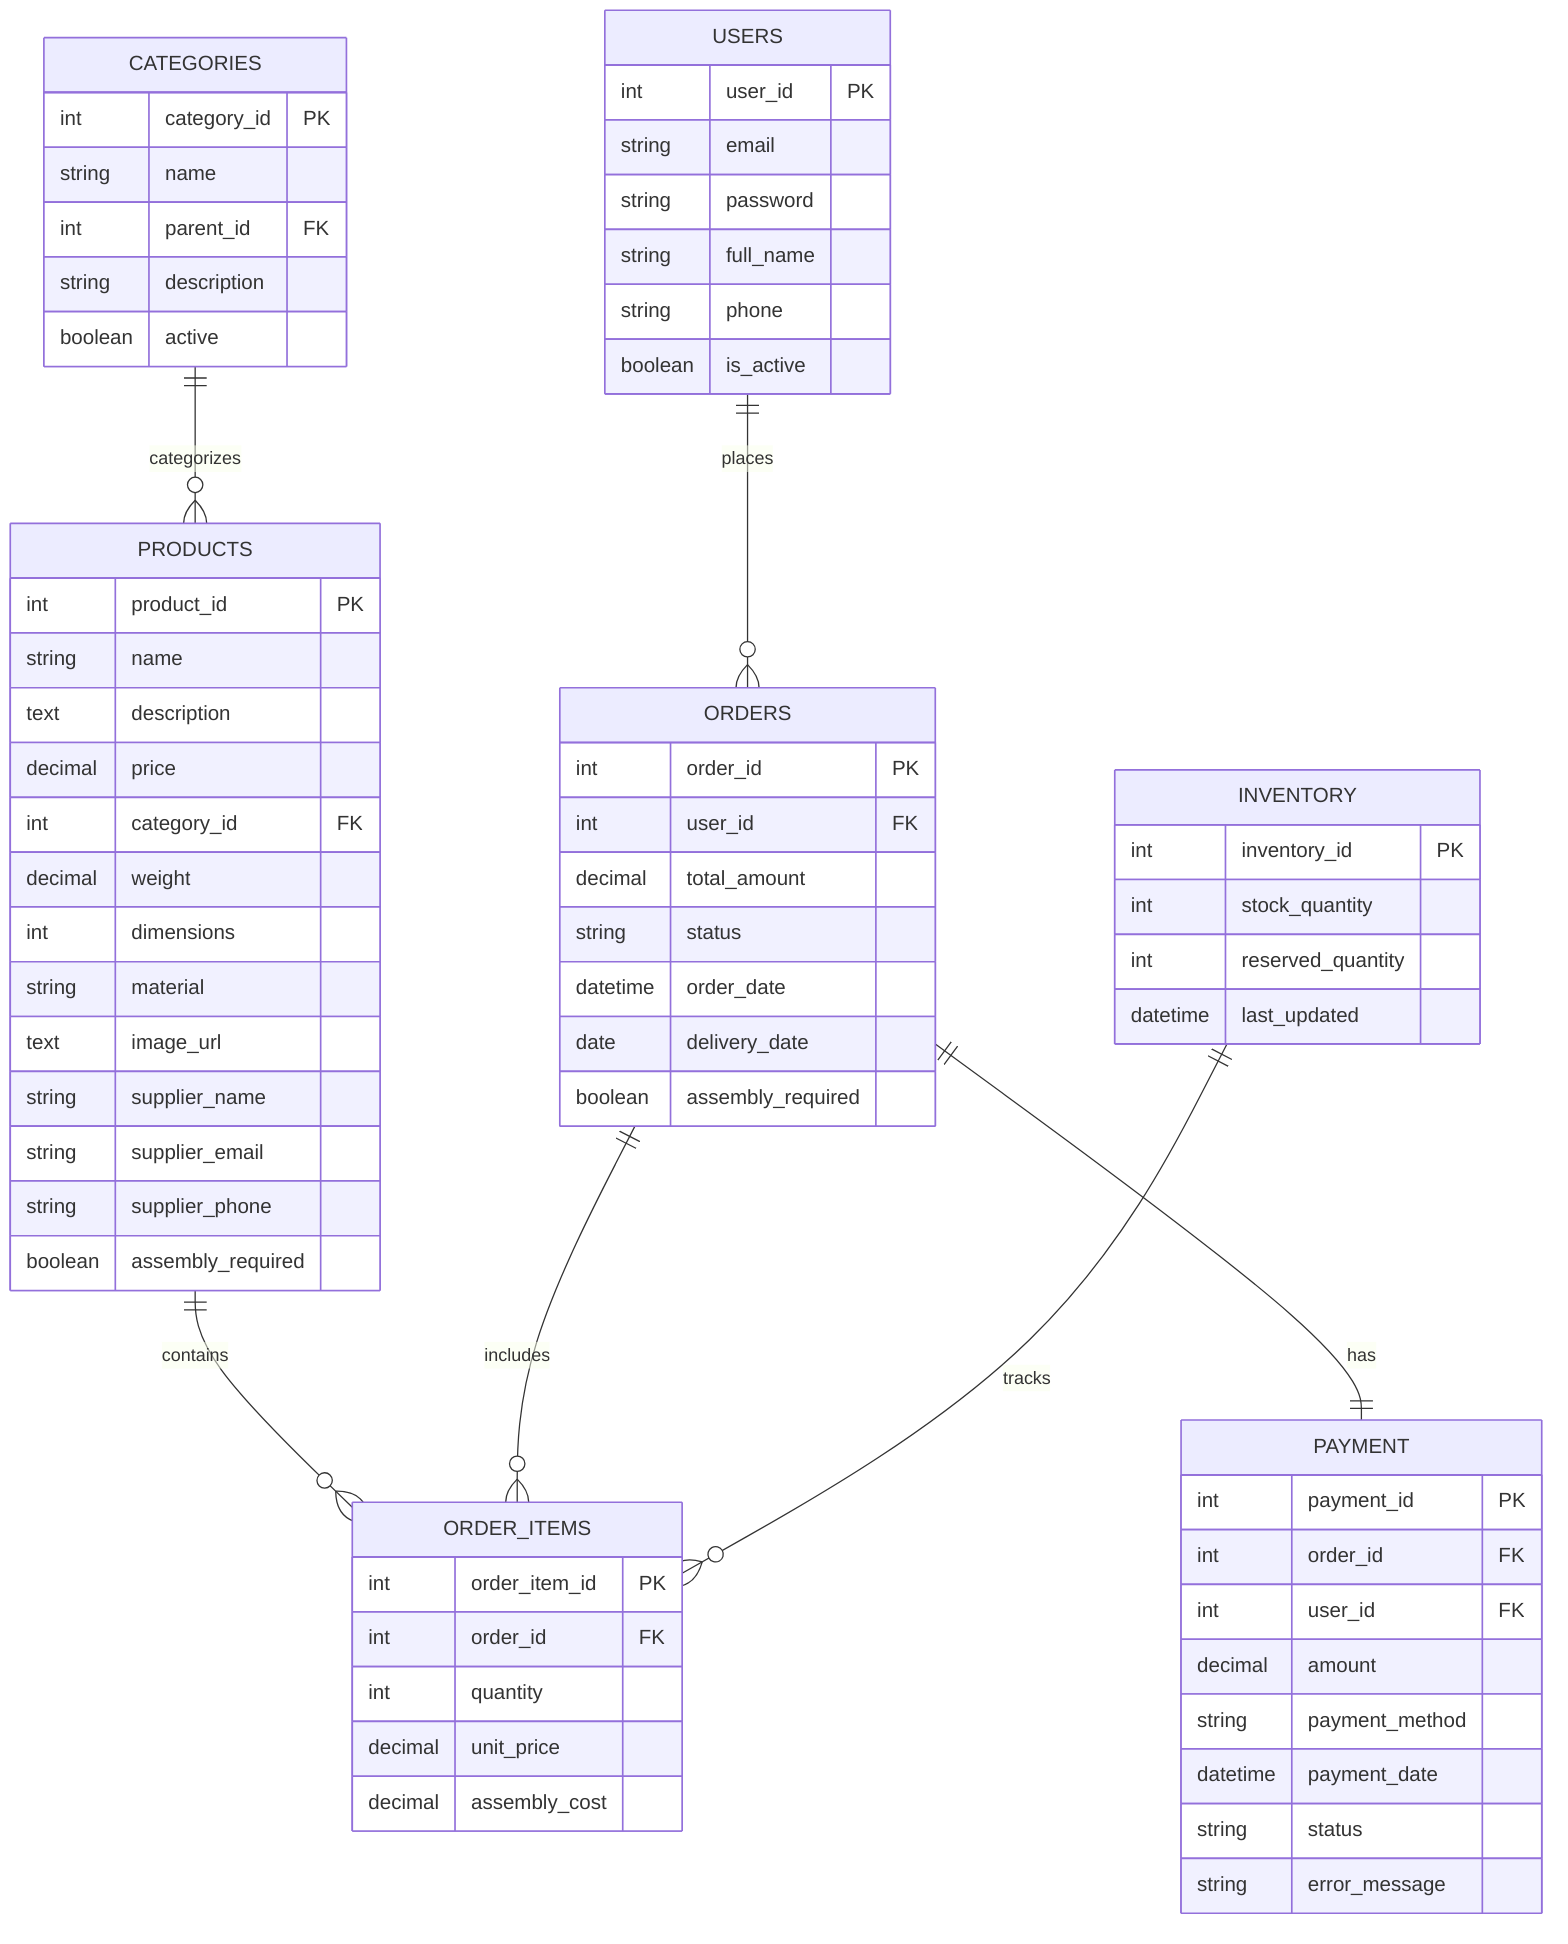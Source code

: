 erDiagram
    USERS ||--o{ ORDERS : places
    USERS {
        int user_id PK
        string email
        string password
        string full_name
        string phone
        boolean is_active
       
    }

    PRODUCTS ||--o{ ORDER_ITEMS : contains
    PRODUCTS {
        int product_id PK
        string name
        text description
        decimal price
        int category_id FK
        decimal weight
        int dimensions
        string material
        text image_url
        string supplier_name
        string supplier_email
        string supplier_phone
        boolean assembly_required
    }
   CATEGORIES ||--o{ PRODUCTS : categorizes
    CATEGORIES {
        int category_id PK
        string name
        int parent_id FK
        string description
        boolean active
    }

    ORDERS ||--o{ ORDER_ITEMS : includes
    ORDERS ||--|| PAYMENT : has
    ORDERS {
        int order_id PK
        int user_id FK
        decimal total_amount
        string status
        datetime order_date
        date delivery_date
        boolean assembly_required
    }

    PAYMENT {
        int payment_id PK
        int order_id FK
        int user_id FK
        decimal amount
        string payment_method
        datetime payment_date
        string status
        string error_message
    }

    ORDER_ITEMS {
        int order_item_id PK
        int order_id FK
        int quantity
        decimal unit_price
        decimal assembly_cost
    }

    INVENTORY ||--o{ ORDER_ITEMS : tracks
    INVENTORY {
        int inventory_id PK
        int stock_quantity
        int reserved_quantity
        datetime last_updated
    }